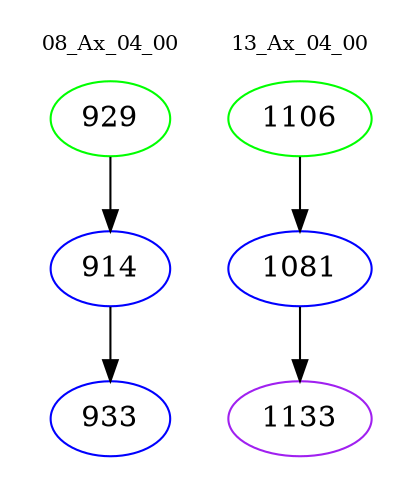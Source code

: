 digraph{
subgraph cluster_0 {
color = white
label = "08_Ax_04_00";
fontsize=10;
T0_929 [label="929", color="green"]
T0_929 -> T0_914 [color="black"]
T0_914 [label="914", color="blue"]
T0_914 -> T0_933 [color="black"]
T0_933 [label="933", color="blue"]
}
subgraph cluster_1 {
color = white
label = "13_Ax_04_00";
fontsize=10;
T1_1106 [label="1106", color="green"]
T1_1106 -> T1_1081 [color="black"]
T1_1081 [label="1081", color="blue"]
T1_1081 -> T1_1133 [color="black"]
T1_1133 [label="1133", color="purple"]
}
}
